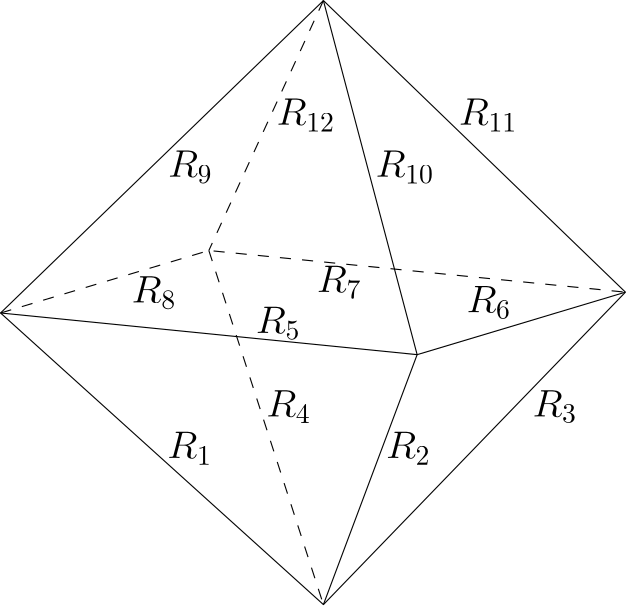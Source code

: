 <?xml version="1.0"?>
<!DOCTYPE ipe SYSTEM "ipe.dtd">
<ipe version="70005" creator="Ipe 7.1.5">
<info created="D:20140603185032" modified="D:20140607124315"/>
<ipestyle name="basic">
<symbol name="arrow/arc(spx)">
<path stroke="sym-stroke" fill="sym-stroke" pen="sym-pen">
0 0 m
-1 0.333 l
-1 -0.333 l
h
</path>
</symbol>
<symbol name="arrow/farc(spx)">
<path stroke="sym-stroke" fill="white" pen="sym-pen">
0 0 m
-1 0.333 l
-1 -0.333 l
h
</path>
</symbol>
<symbol name="mark/circle(sx)" transformations="translations">
<path fill="sym-stroke">
0.6 0 0 0.6 0 0 e
0.4 0 0 0.4 0 0 e
</path>
</symbol>
<symbol name="mark/disk(sx)" transformations="translations">
<path fill="sym-stroke">
0.6 0 0 0.6 0 0 e
</path>
</symbol>
<symbol name="mark/fdisk(sfx)" transformations="translations">
<group>
<path fill="sym-fill">
0.5 0 0 0.5 0 0 e
</path>
<path fill="sym-stroke" fillrule="eofill">
0.6 0 0 0.6 0 0 e
0.4 0 0 0.4 0 0 e
</path>
</group>
</symbol>
<symbol name="mark/box(sx)" transformations="translations">
<path fill="sym-stroke" fillrule="eofill">
-0.6 -0.6 m
0.6 -0.6 l
0.6 0.6 l
-0.6 0.6 l
h
-0.4 -0.4 m
0.4 -0.4 l
0.4 0.4 l
-0.4 0.4 l
h
</path>
</symbol>
<symbol name="mark/square(sx)" transformations="translations">
<path fill="sym-stroke">
-0.6 -0.6 m
0.6 -0.6 l
0.6 0.6 l
-0.6 0.6 l
h
</path>
</symbol>
<symbol name="mark/fsquare(sfx)" transformations="translations">
<group>
<path fill="sym-fill">
-0.5 -0.5 m
0.5 -0.5 l
0.5 0.5 l
-0.5 0.5 l
h
</path>
<path fill="sym-stroke" fillrule="eofill">
-0.6 -0.6 m
0.6 -0.6 l
0.6 0.6 l
-0.6 0.6 l
h
-0.4 -0.4 m
0.4 -0.4 l
0.4 0.4 l
-0.4 0.4 l
h
</path>
</group>
</symbol>
<symbol name="mark/cross(sx)" transformations="translations">
<group>
<path fill="sym-stroke">
-0.43 -0.57 m
0.57 0.43 l
0.43 0.57 l
-0.57 -0.43 l
h
</path>
<path fill="sym-stroke">
-0.43 0.57 m
0.57 -0.43 l
0.43 -0.57 l
-0.57 0.43 l
h
</path>
</group>
</symbol>
<symbol name="arrow/fnormal(spx)">
<path stroke="sym-stroke" fill="white" pen="sym-pen">
0 0 m
-1 0.333 l
-1 -0.333 l
h
</path>
</symbol>
<symbol name="arrow/pointed(spx)">
<path stroke="sym-stroke" fill="sym-stroke" pen="sym-pen">
0 0 m
-1 0.333 l
-0.8 0 l
-1 -0.333 l
h
</path>
</symbol>
<symbol name="arrow/fpointed(spx)">
<path stroke="sym-stroke" fill="white" pen="sym-pen">
0 0 m
-1 0.333 l
-0.8 0 l
-1 -0.333 l
h
</path>
</symbol>
<symbol name="arrow/linear(spx)">
<path stroke="sym-stroke" pen="sym-pen">
-1 0.333 m
0 0 l
-1 -0.333 l
</path>
</symbol>
<symbol name="arrow/fdouble(spx)">
<path stroke="sym-stroke" fill="white" pen="sym-pen">
0 0 m
-1 0.333 l
-1 -0.333 l
h
-1 0 m
-2 0.333 l
-2 -0.333 l
h
</path>
</symbol>
<symbol name="arrow/double(spx)">
<path stroke="sym-stroke" fill="sym-stroke" pen="sym-pen">
0 0 m
-1 0.333 l
-1 -0.333 l
h
-1 0 m
-2 0.333 l
-2 -0.333 l
h
</path>
</symbol>
<pen name="heavier" value="0.8"/>
<pen name="fat" value="1.2"/>
<pen name="ultrafat" value="2"/>
<symbolsize name="large" value="5"/>
<symbolsize name="small" value="2"/>
<symbolsize name="tiny" value="1.1"/>
<arrowsize name="large" value="10"/>
<arrowsize name="small" value="5"/>
<arrowsize name="tiny" value="3"/>
<color name="red" value="1 0 0"/>
<color name="green" value="0 1 0"/>
<color name="blue" value="0 0 1"/>
<color name="yellow" value="1 1 0"/>
<color name="orange" value="1 0.647 0"/>
<color name="gold" value="1 0.843 0"/>
<color name="purple" value="0.627 0.125 0.941"/>
<color name="gray" value="0.745"/>
<color name="brown" value="0.647 0.165 0.165"/>
<color name="navy" value="0 0 0.502"/>
<color name="pink" value="1 0.753 0.796"/>
<color name="seagreen" value="0.18 0.545 0.341"/>
<color name="turquoise" value="0.251 0.878 0.816"/>
<color name="violet" value="0.933 0.51 0.933"/>
<color name="darkblue" value="0 0 0.545"/>
<color name="darkcyan" value="0 0.545 0.545"/>
<color name="darkgray" value="0.663"/>
<color name="darkgreen" value="0 0.392 0"/>
<color name="darkmagenta" value="0.545 0 0.545"/>
<color name="darkorange" value="1 0.549 0"/>
<color name="darkred" value="0.545 0 0"/>
<color name="lightblue" value="0.678 0.847 0.902"/>
<color name="lightcyan" value="0.878 1 1"/>
<color name="lightgray" value="0.827"/>
<color name="lightgreen" value="0.565 0.933 0.565"/>
<color name="lightyellow" value="1 1 0.878"/>
<dashstyle name="dashed" value="[4] 0"/>
<dashstyle name="dotted" value="[1 3] 0"/>
<dashstyle name="dash dotted" value="[4 2 1 2] 0"/>
<dashstyle name="dash dot dotted" value="[4 2 1 2 1 2] 0"/>
<textsize name="large" value="\large"/>
<textsize name="Large" value="\Large"/>
<textsize name="LARGE" value="\LARGE"/>
<textsize name="huge" value="\huge"/>
<textsize name="Huge" value="\Huge"/>
<textsize name="small" value="\small"/>
<textsize name="footnote" value="\footnotesize"/>
<textsize name="tiny" value="\tiny"/>
<textstyle name="center" begin="\begin{center}" end="\end{center}"/>
<textstyle name="itemize" begin="\begin{itemize}" end="\end{itemize}"/>
<textstyle name="item" begin="\begin{itemize}\item{}" end="\end{itemize}"/>
<gridsize name="4 pts" value="4"/>
<gridsize name="8 pts (~3 mm)" value="8"/>
<gridsize name="16 pts (~6 mm)" value="16"/>
<gridsize name="32 pts (~12 mm)" value="32"/>
<gridsize name="10 pts (~3.5 mm)" value="10"/>
<gridsize name="20 pts (~7 mm)" value="20"/>
<gridsize name="14 pts (~5 mm)" value="14"/>
<gridsize name="28 pts (~10 mm)" value="28"/>
<gridsize name="56 pts (~20 mm)" value="56"/>
<anglesize name="90 deg" value="90"/>
<anglesize name="60 deg" value="60"/>
<anglesize name="45 deg" value="45"/>
<anglesize name="30 deg" value="30"/>
<anglesize name="22.5 deg" value="22.5"/>
<tiling name="falling" angle="-60" step="4" width="1"/>
<tiling name="rising" angle="30" step="4" width="1"/>
</ipestyle>
<page>
<layer name="alpha"/>
<view layers="alpha" active="alpha"/>
<path layer="alpha" matrix="0.468651 0 0 0.468651 265.054 -30.9464" stroke="black">
64 768 m
312 544 l
384 736 l
384 736 l
</path>
<path matrix="0.468651 0 0 0.468651 253.806 104.025" stroke="black">
336 256 m
568 496 l
568 496 l
</path>
<path matrix="0.468651 0 0 0.468651 276.301 119.022" stroke="black">
288 688 m
40 448 l
40 448 l
</path>
<path matrix="0.468651 0 0 0.468651 276.301 119.022" stroke="black">
288 688 m
360 416 l
360 416 l
</path>
<path matrix="0.468651 0 0 0.468651 276.301 119.022" stroke="black">
288 688 m
520 464 l
</path>
<path matrix="0.468651 0 0 0.468651 276.301 119.022" stroke="black" dash="dashed">
288 688 m
200 496 l
200 496 l
</path>
<path matrix="0.468651 0 0 0.468651 276.301 119.022" stroke="black" dash="dashed">
200 496 m
288 224 l
288 224 l
</path>
<path matrix="0.468651 0 0 0.468651 276.301 119.022" stroke="black">
40 448 m
360 416 l
520 464 l
520 464 l
</path>
<path matrix="0.468651 0 0 0.468651 276.301 119.022" stroke="black" dash="dashed">
40 448 m
200 496 l
520 464 l
520 464 l
</path>
<text matrix="0.468651 0 0 0.468651 283.8 134.019" transformations="translations" pos="152 304" stroke="black" type="label" width="16.172" height="9.805" depth="2.15" valign="baseline" size="Large">$R_1$</text>
<text matrix="0.468651 0 0 0.468651 272.552 119.022" transformations="translations" pos="344 336" stroke="black" type="label" width="16.172" height="9.805" depth="2.15" valign="baseline" size="Large">$R_2$</text>
<text matrix="0.468651 0 0 0.468651 272.803 111.524" transformations="translations" pos="456 384" stroke="black" type="label" width="16.172" height="9.805" depth="2.15" valign="baseline" size="Large">$R_3$</text>
<text matrix="0.468651 0 0 0.468651 274.427 107.774" transformations="translations" pos="248 392" stroke="black" type="label" width="16.172" height="9.805" depth="2.15" valign="baseline" size="Large">$R_4$</text>
<text matrix="0.468651 0 0 0.468651 304.42 111.524" transformations="translations" pos="176 448" stroke="black" type="label" width="16.172" height="9.805" depth="2.15" valign="baseline" size="Large">$R_5$</text>
<text matrix="0.468651 0 0 0.468651 264.05 119.022" transformations="translations" pos="424 448" stroke="black" type="label" width="16.172" height="9.805" depth="2.15" valign="baseline" size="Large">$R_6$</text>
<text matrix="0.468651 0 0 0.468651 232.684 107.524" transformations="translations" pos="376 488" stroke="black" type="label" width="16.172" height="9.805" depth="2.15" valign="baseline" size="Large">$R_7$</text>
<text matrix="0.468651 0 0 0.468651 282.176 103.774" transformations="translations" pos="128 488" stroke="black" type="label" width="16.172" height="9.805" depth="2.15" valign="baseline" size="Large">$R_8$</text>
<text matrix="0.468651 0 0 0.468651 287.8 104.025" transformations="translations" pos="144 584" stroke="black" type="label" width="16.172" height="9.805" depth="2.15" valign="baseline" size="Large">$R_9$</text>
<text matrix="0.468651 0 0 0.468651 268.803 122.771" transformations="translations" pos="344 544" stroke="black" type="label" width="21.153" height="9.805" depth="2.15" valign="baseline" size="Large">$R_{10}$</text>
<text matrix="0.468651 0 0 0.468651 257.555 130.27" transformations="translations" pos="432 568" stroke="black" type="label" width="21.153" height="9.805" depth="2.15" valign="baseline" size="Large">$R_{11}$</text>
<text matrix="0.468651 0 0 0.468651 278.176 126.52" transformations="translations" pos="248 576" stroke="black" type="label" width="21.153" height="9.805" depth="2.15" valign="baseline" size="Large">$R_{12}$</text>
</page>
</ipe>
